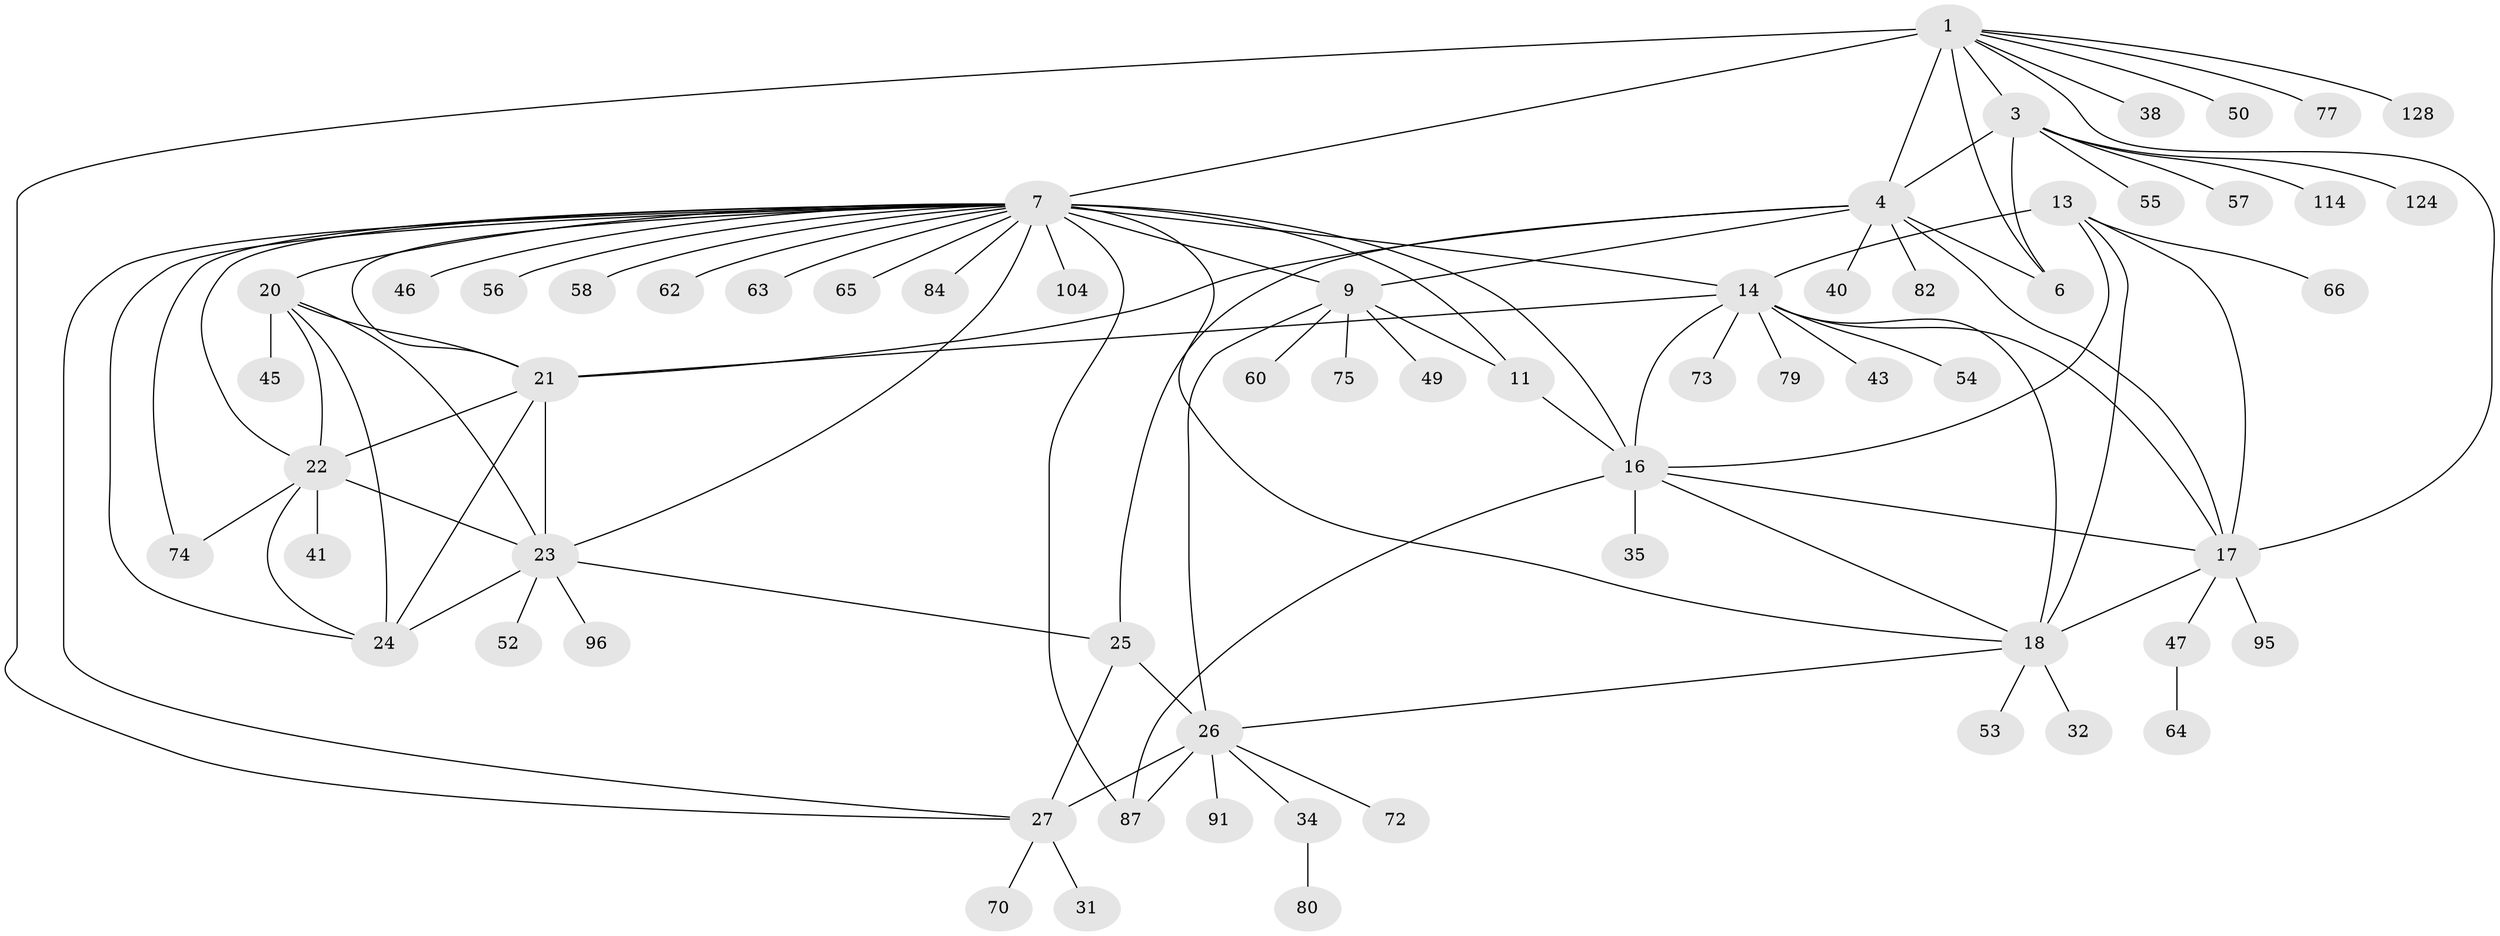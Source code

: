// original degree distribution, {8: 0.0078125, 11: 0.03125, 9: 0.0390625, 6: 0.046875, 10: 0.0390625, 12: 0.015625, 5: 0.0234375, 7: 0.0390625, 1: 0.5, 2: 0.21875, 3: 0.0234375, 4: 0.015625}
// Generated by graph-tools (version 1.1) at 2025/16/03/09/25 04:16:04]
// undirected, 64 vertices, 100 edges
graph export_dot {
graph [start="1"]
  node [color=gray90,style=filled];
  1 [super="+2"];
  3;
  4 [super="+5+51"];
  6 [super="+112"];
  7 [super="+12+110+126+37+8"];
  9 [super="+10"];
  11;
  13 [super="+44"];
  14 [super="+15+94+68"];
  16;
  17;
  18 [super="+36"];
  20;
  21;
  22;
  23;
  24 [super="+67+127+116+115+85"];
  25 [super="+81+28"];
  26 [super="+29"];
  27 [super="+42+39"];
  31;
  32;
  34;
  35;
  38 [super="+111"];
  40;
  41 [super="+48"];
  43;
  45;
  46;
  47;
  49 [super="+118"];
  50 [super="+106"];
  52 [super="+102"];
  53 [super="+83"];
  54;
  55 [super="+71"];
  56;
  57;
  58;
  60 [super="+88"];
  62;
  63;
  64 [super="+86"];
  65;
  66;
  70 [super="+100"];
  72;
  73;
  74 [super="+122"];
  75;
  77;
  79;
  80 [super="+117"];
  82;
  84;
  87 [super="+93"];
  91;
  95;
  96 [super="+121"];
  104;
  114;
  124;
  128;
  1 -- 3 [weight=2];
  1 -- 4 [weight=4];
  1 -- 6 [weight=2];
  1 -- 38;
  1 -- 50;
  1 -- 77;
  1 -- 128;
  1 -- 7 [weight=2];
  1 -- 17;
  1 -- 27;
  3 -- 4 [weight=2];
  3 -- 6;
  3 -- 55;
  3 -- 57;
  3 -- 114;
  3 -- 124;
  4 -- 6 [weight=2];
  4 -- 40;
  4 -- 9 [weight=2];
  4 -- 17;
  4 -- 82;
  4 -- 21;
  4 -- 25;
  7 -- 9 [weight=6];
  7 -- 11 [weight=3];
  7 -- 46;
  7 -- 56;
  7 -- 58;
  7 -- 65;
  7 -- 74;
  7 -- 14;
  7 -- 16;
  7 -- 18;
  7 -- 20;
  7 -- 21;
  7 -- 22;
  7 -- 23 [weight=2];
  7 -- 24;
  7 -- 84;
  7 -- 87;
  7 -- 27 [weight=2];
  7 -- 104;
  7 -- 62;
  7 -- 63;
  9 -- 11 [weight=2];
  9 -- 75;
  9 -- 49;
  9 -- 26;
  9 -- 60;
  11 -- 16;
  13 -- 14 [weight=2];
  13 -- 16;
  13 -- 17;
  13 -- 18;
  13 -- 66;
  14 -- 16 [weight=2];
  14 -- 17 [weight=2];
  14 -- 18 [weight=2];
  14 -- 73;
  14 -- 43;
  14 -- 79;
  14 -- 21;
  14 -- 54;
  16 -- 17;
  16 -- 18;
  16 -- 35;
  16 -- 87;
  17 -- 18;
  17 -- 47;
  17 -- 95;
  18 -- 32;
  18 -- 53;
  18 -- 26;
  20 -- 21;
  20 -- 22;
  20 -- 23;
  20 -- 24;
  20 -- 45;
  21 -- 22;
  21 -- 23;
  21 -- 24;
  22 -- 23;
  22 -- 24;
  22 -- 41;
  22 -- 74;
  23 -- 24;
  23 -- 52;
  23 -- 96;
  23 -- 25;
  25 -- 26 [weight=6];
  25 -- 27 [weight=2];
  26 -- 27 [weight=3];
  26 -- 34;
  26 -- 72;
  26 -- 91;
  26 -- 87;
  27 -- 31;
  27 -- 70;
  34 -- 80;
  47 -- 64;
}
